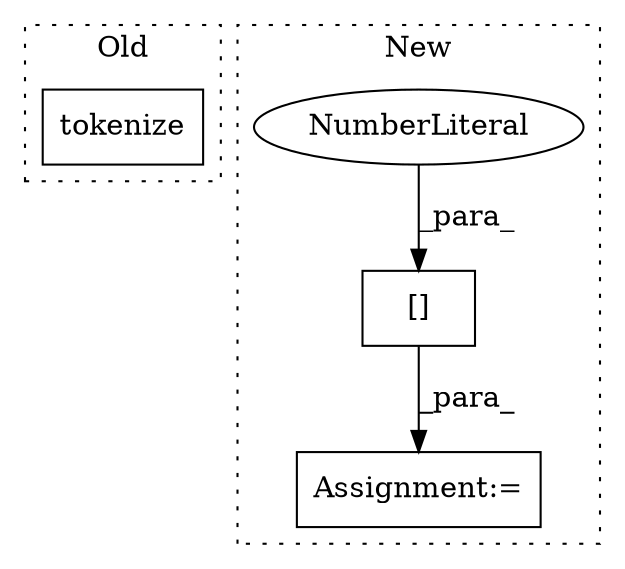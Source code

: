 digraph G {
subgraph cluster0 {
1 [label="tokenize" a="32" s="282,316" l="9,1" shape="box"];
label = "Old";
style="dotted";
}
subgraph cluster1 {
2 [label="[]" a="2" s="751,759" l="7,1" shape="box"];
3 [label="NumberLiteral" a="34" s="758" l="1" shape="ellipse"];
4 [label="Assignment:=" a="7" s="750" l="1" shape="box"];
label = "New";
style="dotted";
}
2 -> 4 [label="_para_"];
3 -> 2 [label="_para_"];
}